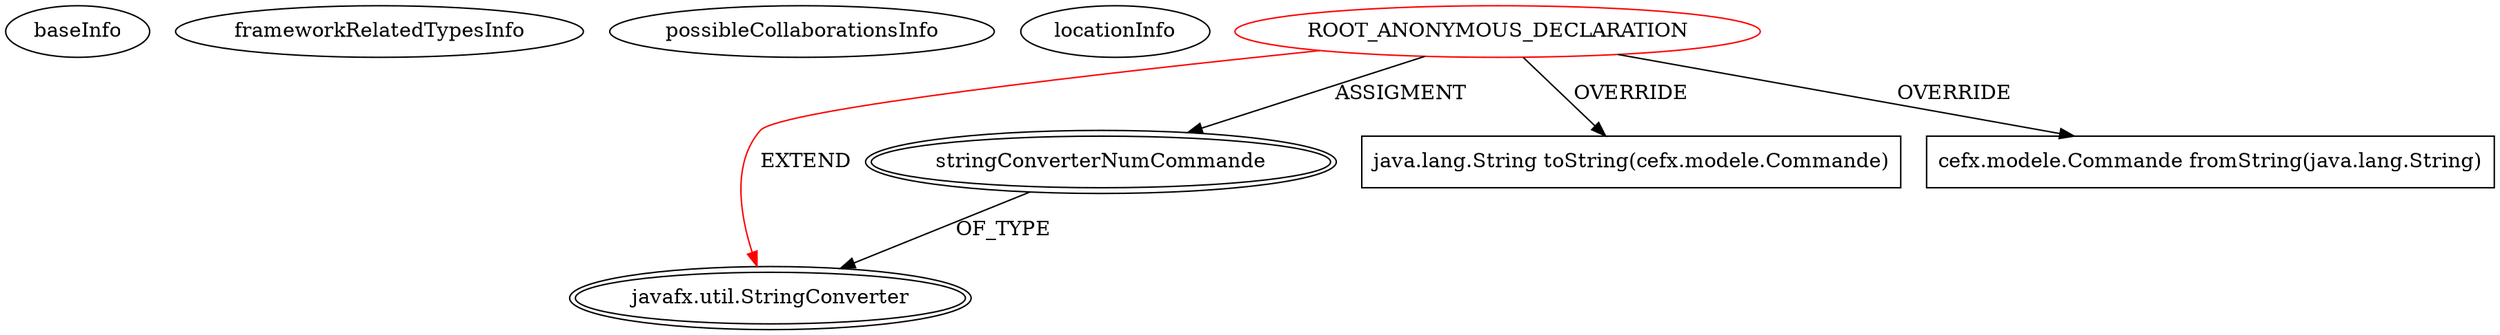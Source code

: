 digraph {
baseInfo[graphId=2031,category="extension_graph",isAnonymous=true,possibleRelation=false]
frameworkRelatedTypesInfo[0="javafx.util.StringConverter"]
possibleCollaborationsInfo[]
locationInfo[projectName="bianconejo-CEFX",filePath="/bianconejo-CEFX/CEFX-master/src/cefx/CEPaiementAttenteController.java",contextSignature="CEPaiementAttenteController",graphId="2031"]
0[label="ROOT_ANONYMOUS_DECLARATION",vertexType="ROOT_ANONYMOUS_DECLARATION",isFrameworkType=false,color=red]
1[label="javafx.util.StringConverter",vertexType="FRAMEWORK_CLASS_TYPE",isFrameworkType=true,peripheries=2]
2[label="stringConverterNumCommande",vertexType="OUTSIDE_VARIABLE_EXPRESION",isFrameworkType=true,peripheries=2]
4[label="java.lang.String toString(cefx.modele.Commande)",vertexType="OVERRIDING_METHOD_DECLARATION",isFrameworkType=false,shape=box]
5[label="cefx.modele.Commande fromString(java.lang.String)",vertexType="OVERRIDING_METHOD_DECLARATION",isFrameworkType=false,shape=box]
0->1[label="EXTEND",color=red]
0->2[label="ASSIGMENT"]
2->1[label="OF_TYPE"]
0->4[label="OVERRIDE"]
0->5[label="OVERRIDE"]
}
